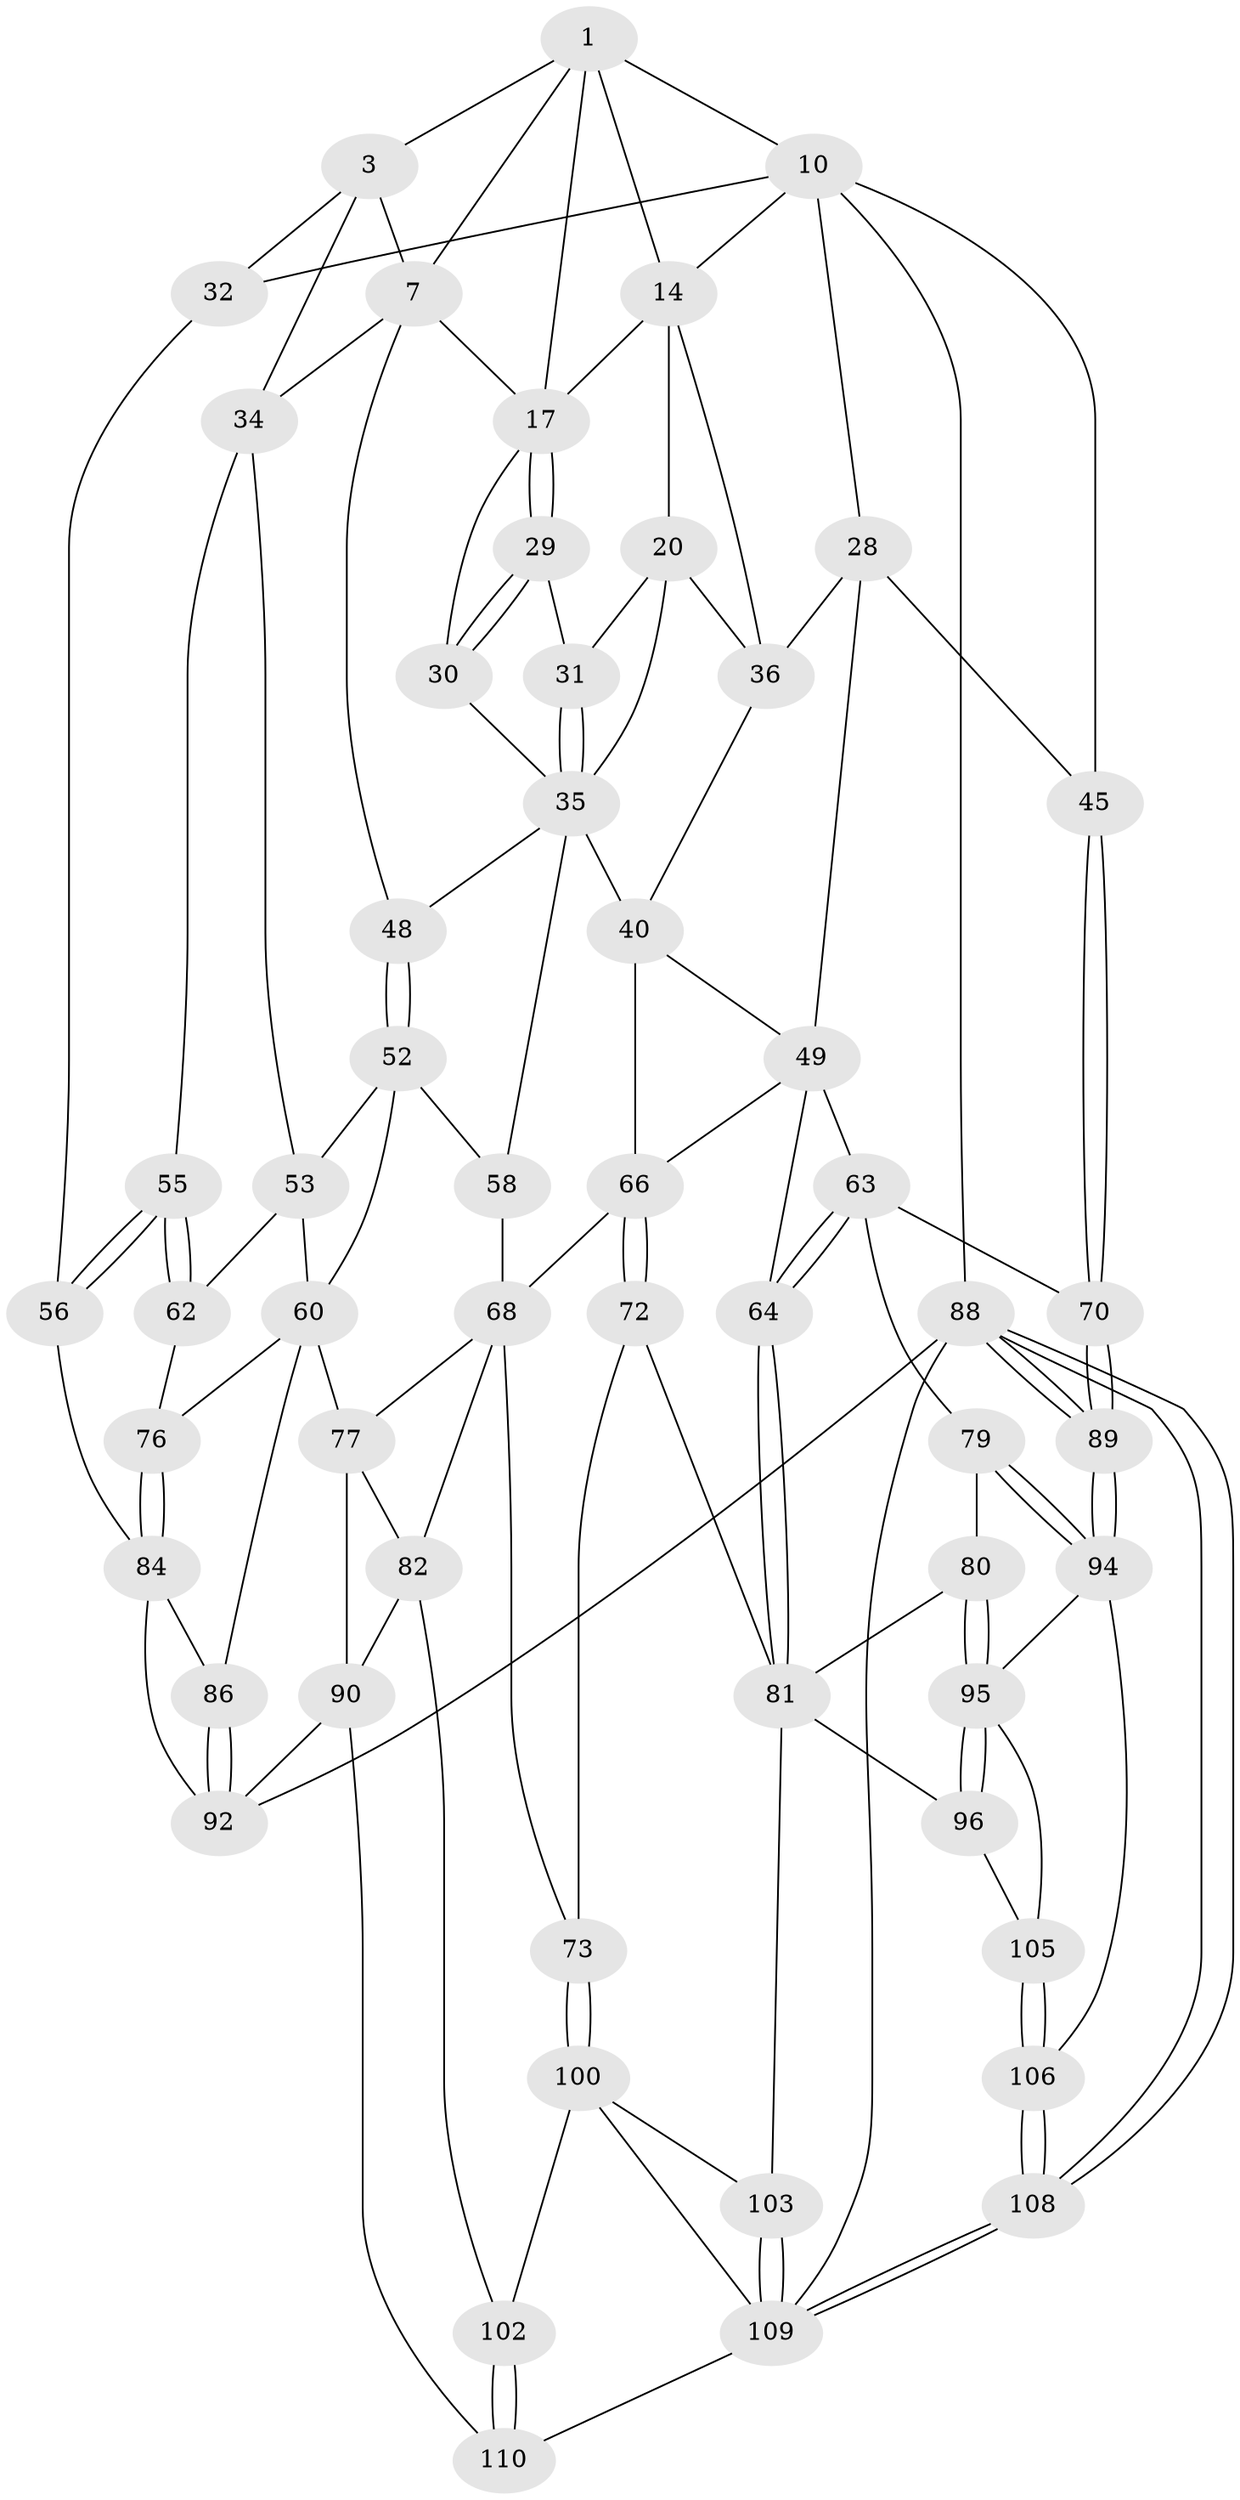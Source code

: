 // original degree distribution, {3: 0.017857142857142856, 4: 0.22321428571428573, 5: 0.5535714285714286, 6: 0.20535714285714285}
// Generated by graph-tools (version 1.1) at 2025/21/03/04/25 18:21:32]
// undirected, 56 vertices, 131 edges
graph export_dot {
graph [start="1"]
  node [color=gray90,style=filled];
  1 [pos="+0.24560758146445072+0",super="+2+5"];
  3 [pos="+0.0009738406094136734+0.14554766053517176",super="+33+4"];
  7 [pos="+0.15916868413795593+0.24972244784883071",super="+8+26"];
  10 [pos="+1+0",super="+11+13"];
  14 [pos="+0.7022244093030295+0.04693755629392738",super="+19+15"];
  17 [pos="+0.4280432999055067+0.1618119895722458",super="+18"];
  20 [pos="+0.6806522858300985+0.19955717276309445",super="+21"];
  28 [pos="+0.9489717518801293+0.19064289400796453",super="+43"];
  29 [pos="+0.4384217325328076+0.19822672389502838"];
  30 [pos="+0.4312640167211157+0.21988193210931223"];
  31 [pos="+0.48602822878771446+0.1933082918856152"];
  32 [pos="+0+0.19543426238945985"];
  34 [pos="+0.15298160392885057+0.2515527934658312",super="+54"];
  35 [pos="+0.5722791925908258+0.2991526311525534",super="+38"];
  36 [pos="+0.7738979459111002+0.25459086343133885",super="+37"];
  40 [pos="+0.6660092611009139+0.3900595007872034",super="+41"];
  45 [pos="+1+0.41420231289711634"];
  48 [pos="+0.30618056756140505+0.3501768392419562"];
  49 [pos="+0.8836946863146224+0.4073043329379552",super="+51+50"];
  52 [pos="+0.27289820862099506+0.42067604610434994",super="+59"];
  53 [pos="+0.2501435535038921+0.44300802353051993",super="+61"];
  55 [pos="+0+0.5560739120868393"];
  56 [pos="+0+0.6010714040030019"];
  58 [pos="+0.4269039339367097+0.5429678430783098"];
  60 [pos="+0.2948497376616794+0.5507706870168483",super="+75"];
  62 [pos="+0.16083641596779924+0.557581427178141"];
  63 [pos="+0.9090579742198144+0.5792297477998403",super="+71"];
  64 [pos="+0.7614193181083636+0.5819143853946874"];
  66 [pos="+0.7574162251928742+0.5803968619907995",super="+67"];
  68 [pos="+0.6007367635902048+0.5598210086301508",super="+69+74"];
  70 [pos="+1+0.5081012374878583"];
  72 [pos="+0.6813481183315255+0.6799547164844484"];
  73 [pos="+0.6147546627553399+0.697597128528361"];
  76 [pos="+0.2390226355833364+0.6482033829743066"];
  77 [pos="+0.4368390361523095+0.5773270892046966",super="+83"];
  79 [pos="+0.9536468292000579+0.6874450860868776"];
  80 [pos="+0.8686755090614152+0.7165979502229973"];
  81 [pos="+0.8342209758876393+0.697637227247644",super="+87"];
  82 [pos="+0.567746579424887+0.6861495252509301",super="+93"];
  84 [pos="+0.20496722885072385+0.6983515182820753",super="+85"];
  86 [pos="+0.33508922171976896+0.7701780846634434"];
  88 [pos="+1+1",super="+107"];
  89 [pos="+1+0.7810642379480031"];
  90 [pos="+0.3800039843547227+0.8345032143647383",super="+91"];
  92 [pos="+0.35137085424844033+0.8358024896553395",super="+104"];
  94 [pos="+1+0.7708338386265092",super="+98"];
  95 [pos="+0.8670138915770007+0.723218957680342",super="+99"];
  96 [pos="+0.7623570642386708+0.8344776718831421"];
  100 [pos="+0.6255767225132278+0.8644243212425612",super="+101"];
  102 [pos="+0.4833021258675936+0.8476514596049788"];
  103 [pos="+0.7147410712237559+0.870465045207198"];
  105 [pos="+0.8209601372965584+0.8536729281447576"];
  106 [pos="+0.8807136451713171+1"];
  108 [pos="+0.875194616828338+1"];
  109 [pos="+0.8264938946609133+1",super="+111"];
  110 [pos="+0.5439915629712382+1"];
  1 -- 3;
  1 -- 7;
  1 -- 10 [weight=2];
  1 -- 17;
  1 -- 14;
  3 -- 32;
  3 -- 34;
  3 -- 7;
  7 -- 34;
  7 -- 48;
  7 -- 17;
  10 -- 32;
  10 -- 88 [weight=2];
  10 -- 28 [weight=2];
  10 -- 45;
  10 -- 14 [weight=2];
  14 -- 20 [weight=2];
  14 -- 36;
  14 -- 17;
  17 -- 29;
  17 -- 29;
  17 -- 30;
  20 -- 36;
  20 -- 35;
  20 -- 31;
  28 -- 49 [weight=2];
  28 -- 45;
  28 -- 36;
  29 -- 30;
  29 -- 30;
  29 -- 31;
  30 -- 35;
  31 -- 35;
  31 -- 35;
  32 -- 56;
  34 -- 53;
  34 -- 55;
  35 -- 48;
  35 -- 40 [weight=2];
  35 -- 58;
  36 -- 40;
  40 -- 49;
  40 -- 66;
  45 -- 70;
  45 -- 70;
  48 -- 52;
  48 -- 52;
  49 -- 63;
  49 -- 66;
  49 -- 64;
  52 -- 53;
  52 -- 58;
  52 -- 60;
  53 -- 60;
  53 -- 62;
  55 -- 56;
  55 -- 56;
  55 -- 62;
  55 -- 62;
  56 -- 84;
  58 -- 68;
  60 -- 77;
  60 -- 86;
  60 -- 76;
  62 -- 76;
  63 -- 64;
  63 -- 64;
  63 -- 79;
  63 -- 70;
  64 -- 81;
  64 -- 81;
  66 -- 72;
  66 -- 72;
  66 -- 68;
  68 -- 77;
  68 -- 73;
  68 -- 82;
  70 -- 89;
  70 -- 89;
  72 -- 73;
  72 -- 81;
  73 -- 100;
  73 -- 100;
  76 -- 84;
  76 -- 84;
  77 -- 82;
  77 -- 90;
  79 -- 80;
  79 -- 94;
  79 -- 94;
  80 -- 81;
  80 -- 95;
  80 -- 95;
  81 -- 96;
  81 -- 103;
  82 -- 90;
  82 -- 102;
  84 -- 86;
  84 -- 92;
  86 -- 92;
  86 -- 92;
  88 -- 89;
  88 -- 89;
  88 -- 108;
  88 -- 108;
  88 -- 92;
  88 -- 109;
  89 -- 94;
  89 -- 94;
  90 -- 92;
  90 -- 110;
  94 -- 106;
  94 -- 95;
  95 -- 96;
  95 -- 96;
  95 -- 105;
  96 -- 105;
  100 -- 103;
  100 -- 109;
  100 -- 102;
  102 -- 110;
  102 -- 110;
  103 -- 109;
  103 -- 109;
  105 -- 106;
  105 -- 106;
  106 -- 108;
  106 -- 108;
  108 -- 109;
  108 -- 109;
  109 -- 110;
}
